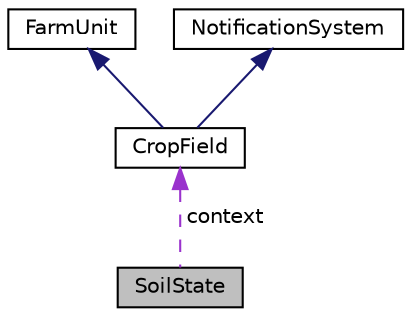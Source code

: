 digraph "SoilState"
{
 // LATEX_PDF_SIZE
  edge [fontname="Helvetica",fontsize="10",labelfontname="Helvetica",labelfontsize="10"];
  node [fontname="Helvetica",fontsize="10",shape=record];
  Node1 [label="SoilState",height=0.2,width=0.4,color="black", fillcolor="grey75", style="filled", fontcolor="black",tooltip="Abstract base class for representing different states of soil."];
  Node2 -> Node1 [dir="back",color="darkorchid3",fontsize="10",style="dashed",label=" context" ,fontname="Helvetica"];
  Node2 [label="CropField",height=0.2,width=0.4,color="black", fillcolor="white", style="filled",URL="$classCropField.html",tooltip="Represents a crop field unit in the farm system."];
  Node3 -> Node2 [dir="back",color="midnightblue",fontsize="10",style="solid",fontname="Helvetica"];
  Node3 [label="FarmUnit",height=0.2,width=0.4,color="black", fillcolor="white", style="filled",URL="$classFarmUnit.html",tooltip="Abstract class representing a unit in the farm."];
  Node4 -> Node2 [dir="back",color="midnightblue",fontsize="10",style="solid",fontname="Helvetica"];
  Node4 [label="NotificationSystem",height=0.2,width=0.4,color="black", fillcolor="white", style="filled",URL="$classNotificationSystem.html",tooltip="Implements the Subject role in the Observer design pattern."];
}
